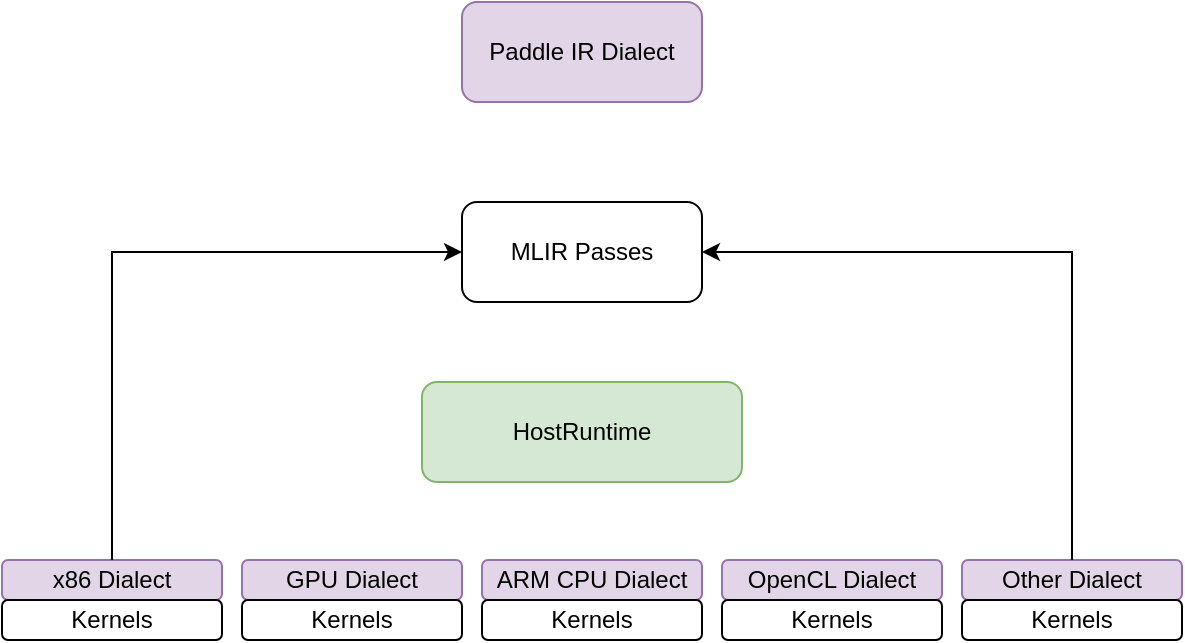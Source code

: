 <mxfile version="15.5.7" type="github">
  <diagram id="OK6-vwCXTCh-dlWnl3EN" name="Page-1">
    <mxGraphModel dx="1298" dy="841" grid="1" gridSize="10" guides="1" tooltips="1" connect="1" arrows="1" fold="1" page="1" pageScale="1" pageWidth="850" pageHeight="1100" math="0" shadow="0">
      <root>
        <mxCell id="0" />
        <mxCell id="1" parent="0" />
        <mxCell id="GctJTzEbkkCPuwblg5-j-1" value="Paddle IR Dialect" style="rounded=1;whiteSpace=wrap;html=1;fillColor=#e1d5e7;strokeColor=#9673a6;" vertex="1" parent="1">
          <mxGeometry x="330" y="110" width="120" height="50" as="geometry" />
        </mxCell>
        <mxCell id="GctJTzEbkkCPuwblg5-j-2" value="MLIR Passes" style="rounded=1;whiteSpace=wrap;html=1;" vertex="1" parent="1">
          <mxGeometry x="330" y="210" width="120" height="50" as="geometry" />
        </mxCell>
        <mxCell id="GctJTzEbkkCPuwblg5-j-3" value="HostRuntime" style="rounded=1;whiteSpace=wrap;html=1;fillColor=#d5e8d4;strokeColor=#82b366;" vertex="1" parent="1">
          <mxGeometry x="310" y="300" width="160" height="50" as="geometry" />
        </mxCell>
        <mxCell id="GctJTzEbkkCPuwblg5-j-8" value="" style="group" vertex="1" connectable="0" parent="1">
          <mxGeometry x="100" y="389" width="110" height="40" as="geometry" />
        </mxCell>
        <mxCell id="GctJTzEbkkCPuwblg5-j-4" value="x86 Dialect" style="rounded=1;whiteSpace=wrap;html=1;fillColor=#e1d5e7;strokeColor=#9673a6;" vertex="1" parent="GctJTzEbkkCPuwblg5-j-8">
          <mxGeometry width="110" height="20" as="geometry" />
        </mxCell>
        <mxCell id="GctJTzEbkkCPuwblg5-j-5" value="Kernels" style="rounded=1;whiteSpace=wrap;html=1;" vertex="1" parent="GctJTzEbkkCPuwblg5-j-8">
          <mxGeometry y="20" width="110" height="20" as="geometry" />
        </mxCell>
        <mxCell id="GctJTzEbkkCPuwblg5-j-9" value="" style="group" vertex="1" connectable="0" parent="1">
          <mxGeometry x="220" y="389" width="110" height="40" as="geometry" />
        </mxCell>
        <mxCell id="GctJTzEbkkCPuwblg5-j-6" value="GPU Dialect" style="rounded=1;whiteSpace=wrap;html=1;fillColor=#e1d5e7;strokeColor=#9673a6;" vertex="1" parent="GctJTzEbkkCPuwblg5-j-9">
          <mxGeometry width="110" height="20" as="geometry" />
        </mxCell>
        <mxCell id="GctJTzEbkkCPuwblg5-j-7" value="Kernels" style="rounded=1;whiteSpace=wrap;html=1;" vertex="1" parent="GctJTzEbkkCPuwblg5-j-9">
          <mxGeometry y="20" width="110" height="20" as="geometry" />
        </mxCell>
        <mxCell id="GctJTzEbkkCPuwblg5-j-10" value="" style="group" vertex="1" connectable="0" parent="1">
          <mxGeometry x="340" y="389" width="110" height="40" as="geometry" />
        </mxCell>
        <mxCell id="GctJTzEbkkCPuwblg5-j-11" value="ARM CPU Dialect" style="rounded=1;whiteSpace=wrap;html=1;fillColor=#e1d5e7;strokeColor=#9673a6;" vertex="1" parent="GctJTzEbkkCPuwblg5-j-10">
          <mxGeometry width="110" height="20" as="geometry" />
        </mxCell>
        <mxCell id="GctJTzEbkkCPuwblg5-j-12" value="Kernels" style="rounded=1;whiteSpace=wrap;html=1;" vertex="1" parent="GctJTzEbkkCPuwblg5-j-10">
          <mxGeometry y="20" width="110" height="20" as="geometry" />
        </mxCell>
        <mxCell id="GctJTzEbkkCPuwblg5-j-15" value="" style="group" vertex="1" connectable="0" parent="1">
          <mxGeometry x="460" y="389" width="110" height="40" as="geometry" />
        </mxCell>
        <mxCell id="GctJTzEbkkCPuwblg5-j-16" value="OpenCL Dialect" style="rounded=1;whiteSpace=wrap;html=1;fillColor=#e1d5e7;strokeColor=#9673a6;" vertex="1" parent="GctJTzEbkkCPuwblg5-j-15">
          <mxGeometry width="110" height="20" as="geometry" />
        </mxCell>
        <mxCell id="GctJTzEbkkCPuwblg5-j-17" value="Kernels" style="rounded=1;whiteSpace=wrap;html=1;" vertex="1" parent="GctJTzEbkkCPuwblg5-j-15">
          <mxGeometry y="20" width="110" height="20" as="geometry" />
        </mxCell>
        <mxCell id="GctJTzEbkkCPuwblg5-j-18" value="" style="group" vertex="1" connectable="0" parent="1">
          <mxGeometry x="580" y="389" width="110" height="40" as="geometry" />
        </mxCell>
        <mxCell id="GctJTzEbkkCPuwblg5-j-19" value="Other Dialect" style="rounded=1;whiteSpace=wrap;html=1;fillColor=#e1d5e7;strokeColor=#9673a6;" vertex="1" parent="GctJTzEbkkCPuwblg5-j-18">
          <mxGeometry width="110" height="20" as="geometry" />
        </mxCell>
        <mxCell id="GctJTzEbkkCPuwblg5-j-20" value="Kernels" style="rounded=1;whiteSpace=wrap;html=1;" vertex="1" parent="GctJTzEbkkCPuwblg5-j-18">
          <mxGeometry y="20" width="110" height="20" as="geometry" />
        </mxCell>
        <mxCell id="GctJTzEbkkCPuwblg5-j-22" style="edgeStyle=orthogonalEdgeStyle;rounded=0;orthogonalLoop=1;jettySize=auto;html=1;exitX=0.5;exitY=0;exitDx=0;exitDy=0;entryX=0;entryY=0.5;entryDx=0;entryDy=0;" edge="1" parent="1" source="GctJTzEbkkCPuwblg5-j-4" target="GctJTzEbkkCPuwblg5-j-2">
          <mxGeometry relative="1" as="geometry" />
        </mxCell>
        <mxCell id="GctJTzEbkkCPuwblg5-j-23" style="edgeStyle=orthogonalEdgeStyle;rounded=0;orthogonalLoop=1;jettySize=auto;html=1;exitX=0.5;exitY=0;exitDx=0;exitDy=0;entryX=1;entryY=0.5;entryDx=0;entryDy=0;" edge="1" parent="1" source="GctJTzEbkkCPuwblg5-j-19" target="GctJTzEbkkCPuwblg5-j-2">
          <mxGeometry relative="1" as="geometry" />
        </mxCell>
      </root>
    </mxGraphModel>
  </diagram>
</mxfile>
